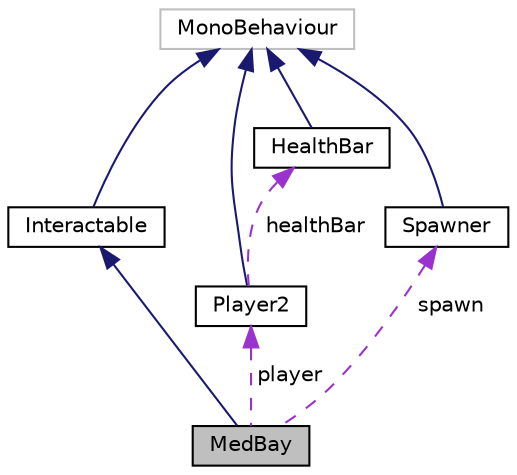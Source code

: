 digraph "MedBay"
{
 // LATEX_PDF_SIZE
  edge [fontname="Helvetica",fontsize="10",labelfontname="Helvetica",labelfontsize="10"];
  node [fontname="Helvetica",fontsize="10",shape=record];
  Node1 [label="MedBay",height=0.2,width=0.4,color="black", fillcolor="grey75", style="filled", fontcolor="black",tooltip="Klasa, która odpowiada za obsługę stacji medycznej"];
  Node2 -> Node1 [dir="back",color="midnightblue",fontsize="10",style="solid",fontname="Helvetica"];
  Node2 [label="Interactable",height=0.2,width=0.4,color="black", fillcolor="white", style="filled",URL="$classInteractable.html",tooltip="Abstrakcyjna klasa określająca typy interakcji"];
  Node3 -> Node2 [dir="back",color="midnightblue",fontsize="10",style="solid",fontname="Helvetica"];
  Node3 [label="MonoBehaviour",height=0.2,width=0.4,color="grey75", fillcolor="white", style="filled",tooltip=" "];
  Node4 -> Node1 [dir="back",color="darkorchid3",fontsize="10",style="dashed",label=" player" ,fontname="Helvetica"];
  Node4 [label="Player2",height=0.2,width=0.4,color="black", fillcolor="white", style="filled",URL="$classPlayer2.html",tooltip="Klasa, która odpowiada za obsługę gracza i jego interfejsu"];
  Node3 -> Node4 [dir="back",color="midnightblue",fontsize="10",style="solid",fontname="Helvetica"];
  Node5 -> Node4 [dir="back",color="darkorchid3",fontsize="10",style="dashed",label=" healthBar" ,fontname="Helvetica"];
  Node5 [label="HealthBar",height=0.2,width=0.4,color="black", fillcolor="white", style="filled",URL="$classHealthBar.html",tooltip="Klasa, która odpowiada za obsługę paska zdrowia"];
  Node3 -> Node5 [dir="back",color="midnightblue",fontsize="10",style="solid",fontname="Helvetica"];
  Node6 -> Node1 [dir="back",color="darkorchid3",fontsize="10",style="dashed",label=" spawn" ,fontname="Helvetica"];
  Node6 [label="Spawner",height=0.2,width=0.4,color="black", fillcolor="white", style="filled",URL="$classSpawner.html",tooltip="Klasa, która odpowiada za spawn przeciwników i punkty gracza"];
  Node3 -> Node6 [dir="back",color="midnightblue",fontsize="10",style="solid",fontname="Helvetica"];
}
